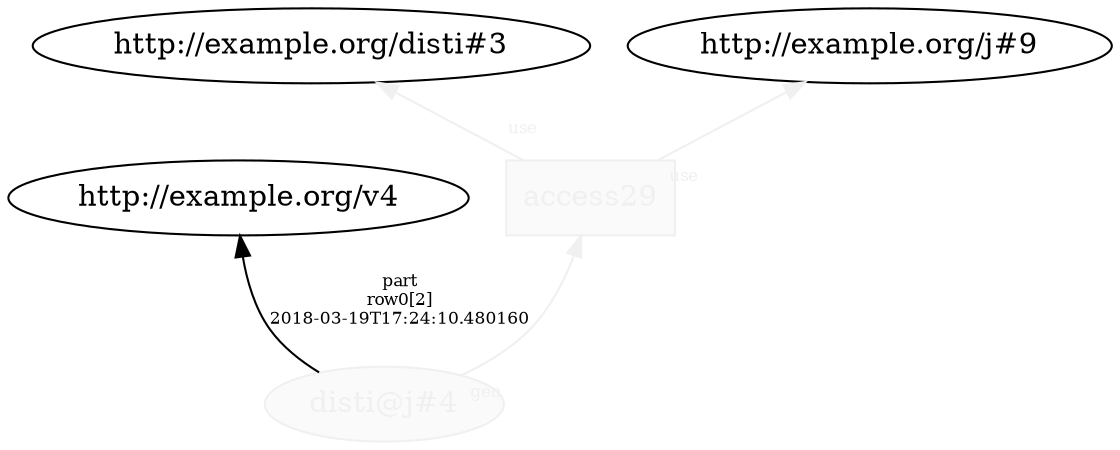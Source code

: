 digraph "PROV" { size="16,12"; rankdir="BT";
"http://example.org/disti@j#4" [fillcolor="#FAFAFA",color="#F0F0F0",style="filled",fontcolor="#F0F0F0",label="disti@j#4",URL="http://example.org/disti@j#4"]
"http://example.org/disti@j#4" -> "http://example.org/v4" [fontsize="8",distance="1.5",angle="60.0",rotation="20",label="part
row0[2]
2018-03-19T17:24:10.480160"]
"http://example.org/access29" [fillcolor="#FAFAFA",color="#F0F0F0",shape="polygon",sides="4",style="filled",fontcolor="#F0F0F0",label="access29",URL="http://example.org/access29"]
"http://example.org/access29" -> "http://example.org/disti#3" [labelfontsize="8",labeldistance="1.5",labelangle="60.0",rotation="20",taillabel="use",fontcolor="#F0F0F0",color="#F0F0F0"]
"http://example.org/access29" -> "http://example.org/j#9" [labelfontsize="8",labeldistance="1.5",labelangle="60.0",rotation="20",taillabel="use",fontcolor="#F0F0F0",color="#F0F0F0"]
"http://example.org/disti@j#4" -> "http://example.org/access29" [labelfontsize="8",labeldistance="1.5",labelangle="60.0",rotation="20",taillabel="gen",fontcolor="#F0F0F0",color="#F0F0F0"]
}